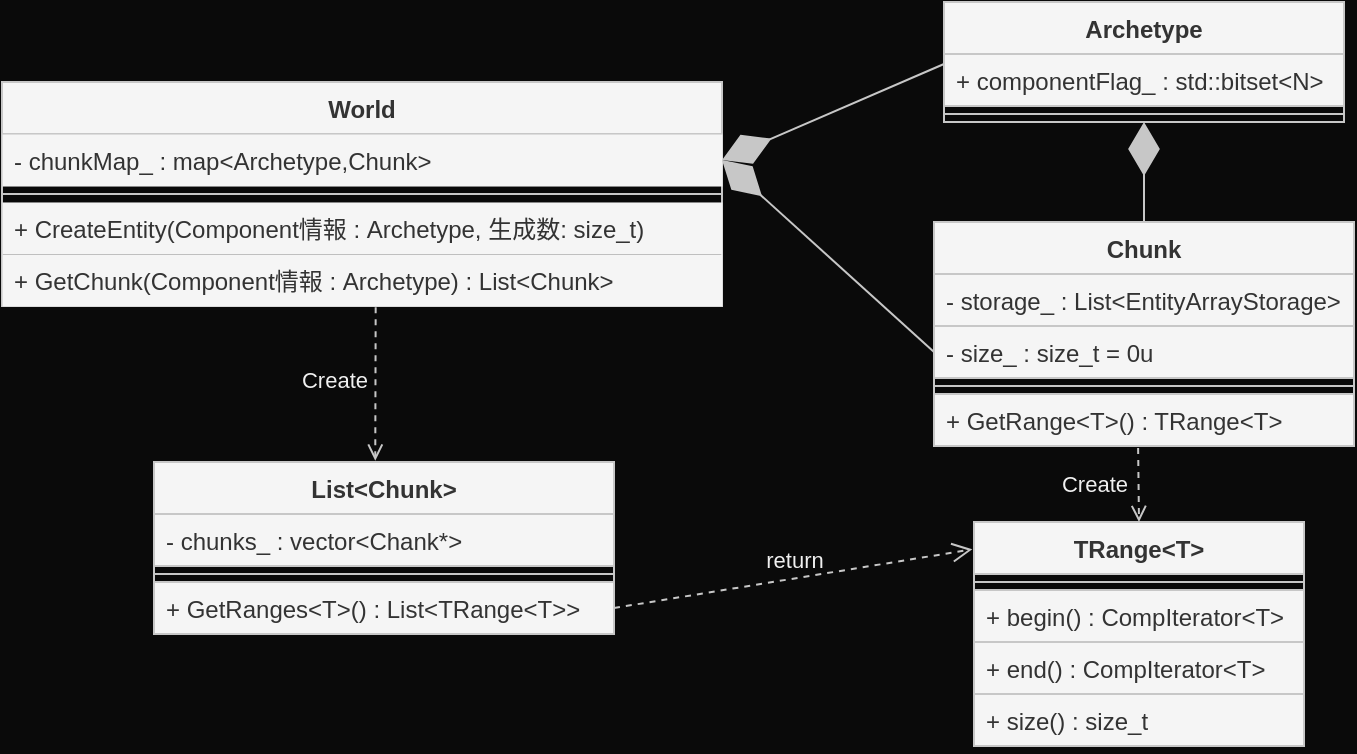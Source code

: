 <mxfile>
    <diagram id="Wvkl28dLaL5YabkS6uyh" name="ページ1">
        <mxGraphModel dx="554" dy="312" grid="1" gridSize="10" guides="1" tooltips="1" connect="1" arrows="1" fold="1" page="1" pageScale="1" pageWidth="827" pageHeight="1169" background="#0A0A0A" math="0" shadow="0">
            <root>
                <mxCell id="0"/>
                <mxCell id="1" parent="0"/>
                <mxCell id="30" value="World" style="swimlane;fontStyle=1;align=center;verticalAlign=top;childLayout=stackLayout;horizontal=1;startSize=26;horizontalStack=0;resizeParent=1;resizeParentMax=0;resizeLast=0;collapsible=1;marginBottom=0;strokeWidth=1;rounded=0;labelBackgroundColor=none;fillColor=#f5f5f5;fontColor=#333333;strokeColor=#C7C7C7;" vertex="1" parent="1">
                    <mxGeometry x="54" y="290" width="360" height="112" as="geometry"/>
                </mxCell>
                <mxCell id="31" value="- chunkMap_ : map&lt;Archetype,Chunk&gt;" style="text;align=left;verticalAlign=top;spacingLeft=4;spacingRight=4;overflow=hidden;rotatable=0;points=[[0,0.5],[1,0.5]];portConstraint=eastwest;strokeWidth=0;rounded=0;labelBackgroundColor=none;fillColor=#f5f5f5;fontColor=#333333;strokeColor=#C7C7C7;" vertex="1" parent="30">
                    <mxGeometry y="26" width="360" height="26" as="geometry"/>
                </mxCell>
                <mxCell id="32" value="" style="line;strokeWidth=1;align=left;verticalAlign=middle;spacingTop=-1;spacingLeft=3;spacingRight=3;rotatable=0;labelPosition=right;points=[];portConstraint=eastwest;rounded=0;labelBackgroundColor=none;fillColor=#f5f5f5;fontColor=#333333;strokeColor=#C7C7C7;" vertex="1" parent="30">
                    <mxGeometry y="52" width="360" height="8" as="geometry"/>
                </mxCell>
                <mxCell id="39" value="+ CreateEntity(Component情報 : Archetype, 生成数: size_t)" style="text;align=left;verticalAlign=top;spacingLeft=4;spacingRight=4;overflow=hidden;rotatable=0;points=[[0,0.5],[1,0.5]];portConstraint=eastwest;strokeWidth=0;rounded=0;labelBackgroundColor=none;fillColor=#f5f5f5;fontColor=#333333;strokeColor=#C7C7C7;" vertex="1" parent="30">
                    <mxGeometry y="60" width="360" height="26" as="geometry"/>
                </mxCell>
                <mxCell id="33" value="+ GetChunk(Component情報 : Archetype) : List&lt;Chunk&gt;" style="text;align=left;verticalAlign=top;spacingLeft=4;spacingRight=4;overflow=hidden;rotatable=0;points=[[0,0.5],[1,0.5]];portConstraint=eastwest;strokeWidth=0;rounded=0;labelBackgroundColor=none;fillColor=#f5f5f5;fontColor=#333333;strokeColor=#C7C7C7;" vertex="1" parent="30">
                    <mxGeometry y="86" width="360" height="26" as="geometry"/>
                </mxCell>
                <mxCell id="40" value="Archetype" style="swimlane;fontStyle=1;align=center;verticalAlign=top;childLayout=stackLayout;horizontal=1;startSize=26;horizontalStack=0;resizeParent=1;resizeParentMax=0;resizeLast=0;collapsible=1;marginBottom=0;strokeWidth=1;rounded=0;labelBackgroundColor=none;fillColor=#f5f5f5;fontColor=#333333;strokeColor=#C7C7C7;" vertex="1" parent="1">
                    <mxGeometry x="525" y="250" width="200" height="60" as="geometry"/>
                </mxCell>
                <mxCell id="41" value="+ componentFlag_ : std::bitset&lt;N&gt;" style="text;align=left;verticalAlign=top;spacingLeft=4;spacingRight=4;overflow=hidden;rotatable=0;points=[[0,0.5],[1,0.5]];portConstraint=eastwest;strokeWidth=1;rounded=0;labelBackgroundColor=none;fillColor=#f5f5f5;fontColor=#333333;strokeColor=#C7C7C7;" vertex="1" parent="40">
                    <mxGeometry y="26" width="200" height="26" as="geometry"/>
                </mxCell>
                <mxCell id="42" value="" style="line;strokeWidth=1;align=left;verticalAlign=middle;spacingTop=-1;spacingLeft=3;spacingRight=3;rotatable=0;labelPosition=right;points=[];portConstraint=eastwest;rounded=0;labelBackgroundColor=none;fillColor=default;fontColor=#333333;strokeColor=#C7C7C7;" vertex="1" parent="40">
                    <mxGeometry y="52" width="200" height="8" as="geometry"/>
                </mxCell>
                <mxCell id="49" value="Chunk" style="swimlane;fontStyle=1;align=center;verticalAlign=top;childLayout=stackLayout;horizontal=1;startSize=26;horizontalStack=0;resizeParent=1;resizeParentMax=0;resizeLast=0;collapsible=1;marginBottom=0;strokeWidth=1;rounded=0;labelBackgroundColor=none;fillColor=#f5f5f5;fontColor=#333333;strokeColor=#C7C7C7;" vertex="1" parent="1">
                    <mxGeometry x="520" y="360" width="210" height="112" as="geometry">
                        <mxRectangle x="520" y="240" width="80" height="30" as="alternateBounds"/>
                    </mxGeometry>
                </mxCell>
                <mxCell id="50" value="- storage_ : List&lt;EntityArrayStorage&gt;" style="text;align=left;verticalAlign=top;spacingLeft=4;spacingRight=4;overflow=hidden;rotatable=0;points=[[0,0.5],[1,0.5]];portConstraint=eastwest;strokeWidth=1;rounded=0;labelBackgroundColor=none;fillColor=#f5f5f5;fontColor=#333333;strokeColor=#C7C7C7;" vertex="1" parent="49">
                    <mxGeometry y="26" width="210" height="26" as="geometry"/>
                </mxCell>
                <mxCell id="74" value="- size_ : size_t = 0u" style="text;align=left;verticalAlign=top;spacingLeft=4;spacingRight=4;overflow=hidden;rotatable=0;points=[[0,0.5],[1,0.5]];portConstraint=eastwest;strokeWidth=1;rounded=0;labelBackgroundColor=none;fillColor=#f5f5f5;fontColor=#333333;strokeColor=#C7C7C7;" vertex="1" parent="49">
                    <mxGeometry y="52" width="210" height="26" as="geometry"/>
                </mxCell>
                <mxCell id="51" value="" style="line;strokeWidth=1;align=left;verticalAlign=middle;spacingTop=-1;spacingLeft=3;spacingRight=3;rotatable=0;labelPosition=right;points=[];portConstraint=eastwest;rounded=0;labelBackgroundColor=none;fillColor=#f5f5f5;fontColor=#333333;strokeColor=#C7C7C7;" vertex="1" parent="49">
                    <mxGeometry y="78" width="210" height="8" as="geometry"/>
                </mxCell>
                <mxCell id="52" value="+ GetRange&lt;T&gt;() : TRange&lt;T&gt;" style="text;align=left;verticalAlign=top;spacingLeft=4;spacingRight=4;overflow=hidden;rotatable=0;points=[[0,0.5],[1,0.5]];portConstraint=eastwest;strokeWidth=1;rounded=0;labelBackgroundColor=none;fillColor=#f5f5f5;fontColor=#333333;strokeColor=#C7C7C7;" vertex="1" parent="49">
                    <mxGeometry y="86" width="210" height="26" as="geometry"/>
                </mxCell>
                <mxCell id="61" value="" style="endArrow=diamondThin;endFill=1;endSize=24;html=1;entryX=1;entryY=0.5;entryDx=0;entryDy=0;exitX=0;exitY=0.5;exitDx=0;exitDy=0;rounded=0;fontColor=#F0F0F0;labelBackgroundColor=none;fillColor=#f5f5f5;strokeColor=#C7C7C7;" edge="1" parent="1" source="74" target="31">
                    <mxGeometry width="160" relative="1" as="geometry">
                        <mxPoint x="520" y="410" as="sourcePoint"/>
                        <mxPoint x="680" y="410" as="targetPoint"/>
                    </mxGeometry>
                </mxCell>
                <mxCell id="63" value="" style="endArrow=diamondThin;endFill=1;endSize=24;html=1;exitX=0;exitY=0.192;exitDx=0;exitDy=0;exitPerimeter=0;entryX=1;entryY=0.5;entryDx=0;entryDy=0;rounded=0;fontColor=#F0F0F0;labelBackgroundColor=none;fillColor=#f5f5f5;strokeColor=#C7C7C7;" edge="1" parent="1" source="41" target="31">
                    <mxGeometry width="160" relative="1" as="geometry">
                        <mxPoint x="520" y="410" as="sourcePoint"/>
                        <mxPoint x="680" y="410" as="targetPoint"/>
                    </mxGeometry>
                </mxCell>
                <mxCell id="66" value="Create" style="html=1;verticalAlign=bottom;labelBackgroundColor=none;endArrow=open;endFill=0;dashed=1;exitX=0.486;exitY=1.038;exitDx=0;exitDy=0;exitPerimeter=0;entryX=0.5;entryY=0;entryDx=0;entryDy=0;rounded=0;fontColor=#F0F0F0;fillColor=#f5f5f5;strokeColor=#C7C7C7;" edge="1" parent="1" source="52" target="68">
                    <mxGeometry x="0.445" y="-22" width="160" relative="1" as="geometry">
                        <mxPoint x="400" y="430" as="sourcePoint"/>
                        <mxPoint x="622" y="530" as="targetPoint"/>
                        <Array as="points"/>
                        <mxPoint as="offset"/>
                    </mxGeometry>
                </mxCell>
                <mxCell id="68" value="TRange&lt;T&gt;" style="swimlane;fontStyle=1;align=center;verticalAlign=top;childLayout=stackLayout;horizontal=1;startSize=26;horizontalStack=0;resizeParent=1;resizeParentMax=0;resizeLast=0;collapsible=1;marginBottom=0;strokeWidth=1;rounded=0;labelBackgroundColor=none;fillColor=#f5f5f5;fontColor=#333333;strokeColor=#C7C7C7;" vertex="1" parent="1">
                    <mxGeometry x="540" y="510" width="165" height="112" as="geometry"/>
                </mxCell>
                <mxCell id="70" value="" style="line;strokeWidth=1;align=left;verticalAlign=middle;spacingTop=-1;spacingLeft=3;spacingRight=3;rotatable=0;labelPosition=right;points=[];portConstraint=eastwest;rounded=0;labelBackgroundColor=none;fillColor=#f5f5f5;fontColor=#333333;strokeColor=#C7C7C7;" vertex="1" parent="68">
                    <mxGeometry y="26" width="165" height="8" as="geometry"/>
                </mxCell>
                <mxCell id="71" value="+ begin() : CompIterator&lt;T&gt;" style="text;align=left;verticalAlign=top;spacingLeft=4;spacingRight=4;overflow=hidden;rotatable=0;points=[[0,0.5],[1,0.5]];portConstraint=eastwest;strokeWidth=1;rounded=0;labelBackgroundColor=none;fillColor=#f5f5f5;fontColor=#333333;strokeColor=#C7C7C7;" vertex="1" parent="68">
                    <mxGeometry y="34" width="165" height="26" as="geometry"/>
                </mxCell>
                <mxCell id="72" value="+ end() : CompIterator&lt;T&gt;" style="text;align=left;verticalAlign=top;spacingLeft=4;spacingRight=4;overflow=hidden;rotatable=0;points=[[0,0.5],[1,0.5]];portConstraint=eastwest;strokeWidth=1;rounded=0;labelBackgroundColor=none;fillColor=#f5f5f5;fontColor=#333333;strokeColor=#C7C7C7;" vertex="1" parent="68">
                    <mxGeometry y="60" width="165" height="26" as="geometry"/>
                </mxCell>
                <mxCell id="73" value="+ size() : size_t" style="text;align=left;verticalAlign=top;spacingLeft=4;spacingRight=4;overflow=hidden;rotatable=0;points=[[0,0.5],[1,0.5]];portConstraint=eastwest;strokeWidth=1;rounded=0;labelBackgroundColor=none;fillColor=#f5f5f5;fontColor=#333333;strokeColor=#C7C7C7;" vertex="1" parent="68">
                    <mxGeometry y="86" width="165" height="26" as="geometry"/>
                </mxCell>
                <mxCell id="75" value="List&lt;Chunk&gt;" style="swimlane;fontStyle=1;align=center;verticalAlign=top;childLayout=stackLayout;horizontal=1;startSize=26;horizontalStack=0;resizeParent=1;resizeParentMax=0;resizeLast=0;collapsible=1;marginBottom=0;strokeWidth=1;rounded=0;labelBackgroundColor=none;fillColor=#f5f5f5;fontColor=#333333;strokeColor=#C7C7C7;" vertex="1" parent="1">
                    <mxGeometry x="130" y="480" width="230" height="86" as="geometry"/>
                </mxCell>
                <mxCell id="76" value="- chunks_ : vector&lt;Chank*&gt;" style="text;align=left;verticalAlign=top;spacingLeft=4;spacingRight=4;overflow=hidden;rotatable=0;points=[[0,0.5],[1,0.5]];portConstraint=eastwest;strokeWidth=1;rounded=0;labelBackgroundColor=none;fillColor=#f5f5f5;fontColor=#333333;strokeColor=#C7C7C7;" vertex="1" parent="75">
                    <mxGeometry y="26" width="230" height="26" as="geometry"/>
                </mxCell>
                <mxCell id="77" value="" style="line;strokeWidth=1;align=left;verticalAlign=middle;spacingTop=-1;spacingLeft=3;spacingRight=3;rotatable=0;labelPosition=right;points=[];portConstraint=eastwest;rounded=0;labelBackgroundColor=none;fillColor=#f5f5f5;fontColor=#333333;strokeColor=#C7C7C7;" vertex="1" parent="75">
                    <mxGeometry y="52" width="230" height="8" as="geometry"/>
                </mxCell>
                <mxCell id="78" value="+ GetRanges&lt;T&gt;() : List&lt;TRange&lt;T&gt;&gt;" style="text;align=left;verticalAlign=top;spacingLeft=4;spacingRight=4;overflow=hidden;rotatable=0;points=[[0,0.5],[1,0.5]];portConstraint=eastwest;strokeWidth=1;rounded=0;labelBackgroundColor=none;fillColor=#f5f5f5;fontColor=#333333;strokeColor=#C7C7C7;" vertex="1" parent="75">
                    <mxGeometry y="60" width="230" height="26" as="geometry"/>
                </mxCell>
                <mxCell id="79" value="Create" style="html=1;verticalAlign=bottom;labelBackgroundColor=none;endArrow=open;endFill=0;dashed=1;exitX=0.519;exitY=1.026;exitDx=0;exitDy=0;exitPerimeter=0;entryX=0.481;entryY=-0.008;entryDx=0;entryDy=0;entryPerimeter=0;rounded=0;fontColor=#F0F0F0;fillColor=#f5f5f5;strokeColor=#C7C7C7;" edge="1" parent="1" source="33" target="75">
                    <mxGeometry x="0.176" y="-21" width="160" relative="1" as="geometry">
                        <mxPoint x="239.64" y="421.998" as="sourcePoint"/>
                        <mxPoint x="239.58" y="479.01" as="targetPoint"/>
                        <Array as="points"/>
                        <mxPoint as="offset"/>
                    </mxGeometry>
                </mxCell>
                <mxCell id="64" value="" style="endArrow=diamondThin;endFill=1;endSize=24;html=1;exitX=0.5;exitY=0;exitDx=0;exitDy=0;rounded=0;fontColor=#F0F0F0;labelBackgroundColor=none;fillColor=#f5f5f5;strokeColor=#C7C7C7;" edge="1" parent="1" source="49" target="42">
                    <mxGeometry width="160" relative="1" as="geometry">
                        <mxPoint x="730" y="221.992" as="sourcePoint"/>
                        <mxPoint x="630" y="300" as="targetPoint"/>
                    </mxGeometry>
                </mxCell>
                <mxCell id="119" value="return" style="html=1;verticalAlign=bottom;endArrow=open;dashed=1;endSize=8;exitX=1;exitY=0.5;exitDx=0;exitDy=0;entryX=-0.005;entryY=0.122;entryDx=0;entryDy=0;entryPerimeter=0;rounded=0;fontColor=#F0F0F0;labelBackgroundColor=none;fillColor=#f5f5f5;strokeColor=#C7C7C7;" edge="1" parent="1" source="78" target="68">
                    <mxGeometry relative="1" as="geometry">
                        <mxPoint x="470" y="570" as="sourcePoint"/>
                        <mxPoint x="390" y="570" as="targetPoint"/>
                    </mxGeometry>
                </mxCell>
            </root>
        </mxGraphModel>
    </diagram>
</mxfile>